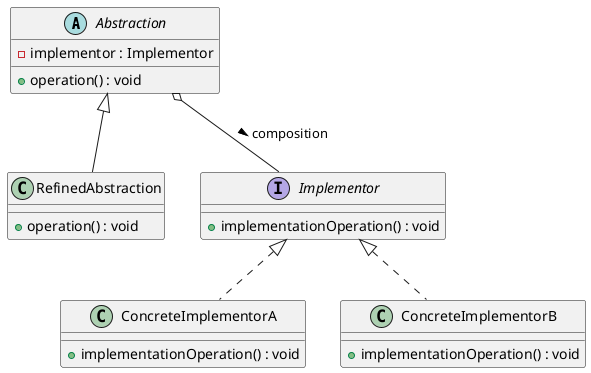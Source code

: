 @startuml BridgePatternClassDiagram

' Abstraction
abstract class Abstraction {
  -implementor : Implementor
  +operation() : void
}

' RefinedAbstraction
class RefinedAbstraction extends Abstraction {
  +operation() : void
}

' Implementor Interface
interface Implementor {
  +implementationOperation() : void
}

' ConcreteImplementors
class ConcreteImplementorA implements Implementor {
  +implementationOperation() : void
}

class ConcreteImplementorB implements Implementor {
  +implementationOperation() : void
}

' Relationships
Abstraction o-- Implementor : composition >


@enduml
